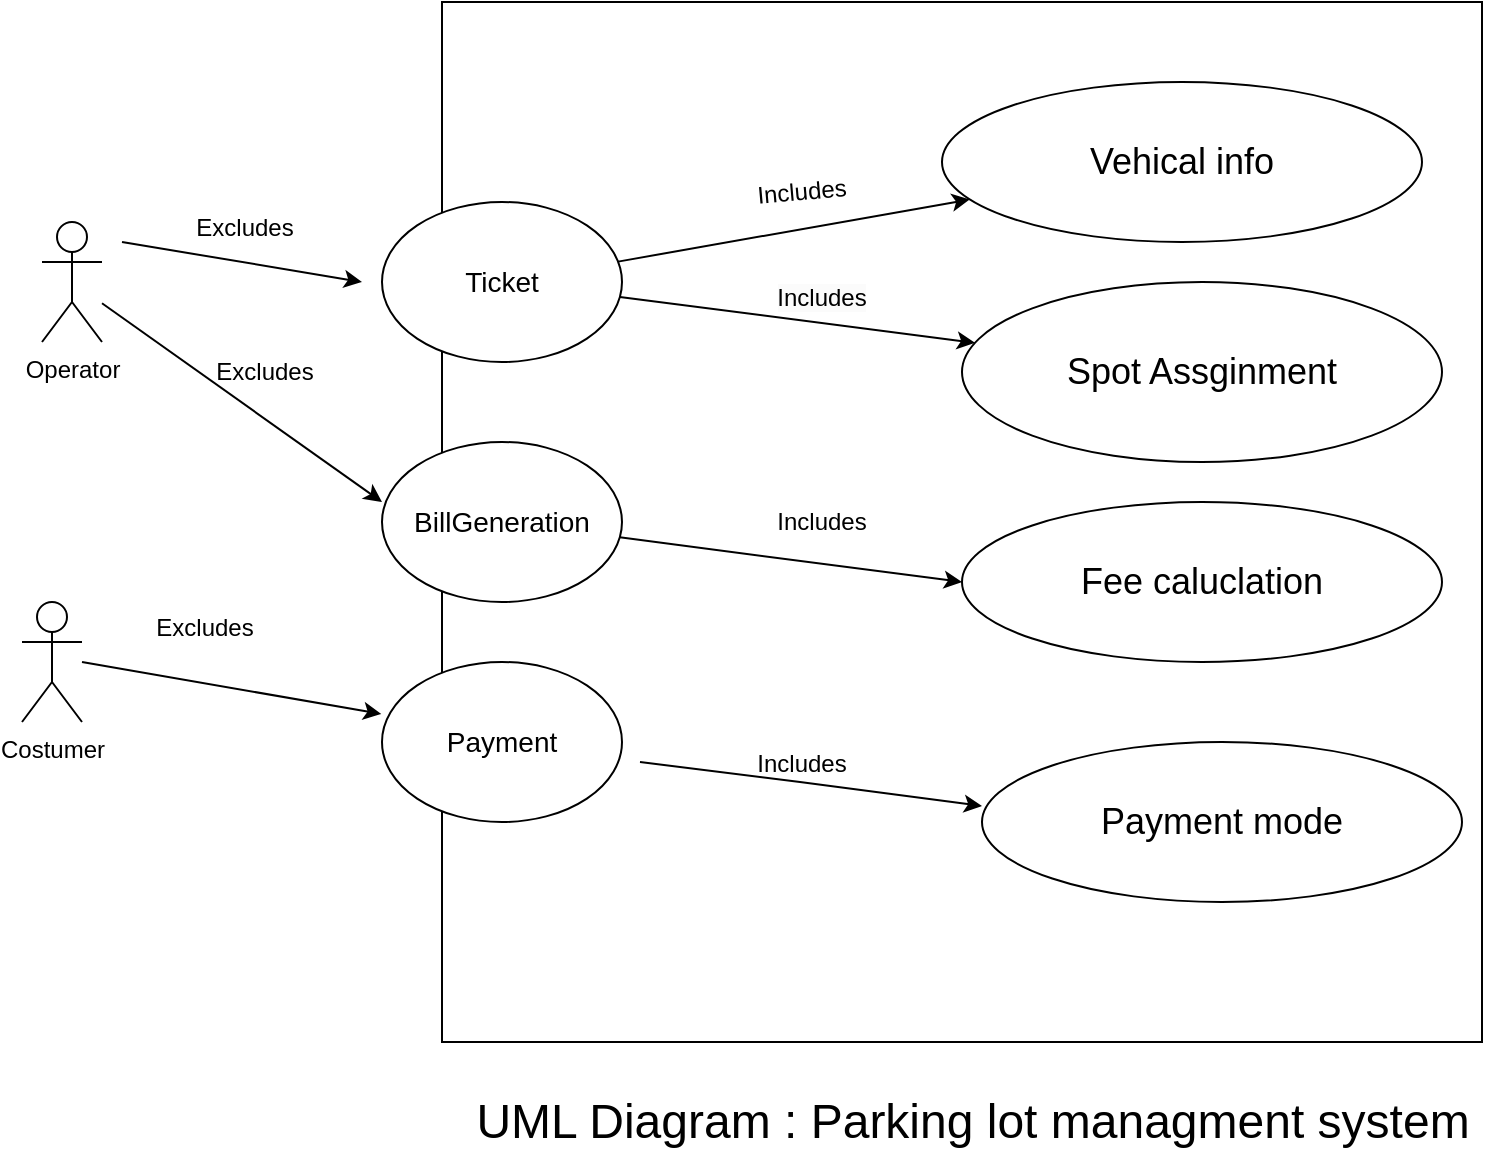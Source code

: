 <mxfile version="24.2.2" type="device">
  <diagram name="Page-1" id="e7e014a7-5840-1c2e-5031-d8a46d1fe8dd">
    <mxGraphModel dx="1567" dy="703" grid="1" gridSize="10" guides="1" tooltips="1" connect="1" arrows="1" fold="1" page="1" pageScale="1" pageWidth="1169" pageHeight="826" background="none" math="0" shadow="0">
      <root>
        <mxCell id="0" />
        <mxCell id="1" parent="0" />
        <mxCell id="DmGnlvQNjDn2wmJuMb9q-41" value="" style="whiteSpace=wrap;html=1;aspect=fixed;" vertex="1" parent="1">
          <mxGeometry x="570" y="430" width="520" height="520" as="geometry" />
        </mxCell>
        <mxCell id="DmGnlvQNjDn2wmJuMb9q-42" value="&lt;font style=&quot;font-size: 14px;&quot;&gt;Ticket&lt;/font&gt;" style="ellipse;whiteSpace=wrap;html=1;" vertex="1" parent="1">
          <mxGeometry x="540" y="530" width="120" height="80" as="geometry" />
        </mxCell>
        <mxCell id="DmGnlvQNjDn2wmJuMb9q-43" value="&lt;font style=&quot;font-size: 14px;&quot;&gt;BillGeneration&lt;/font&gt;" style="ellipse;whiteSpace=wrap;html=1;" vertex="1" parent="1">
          <mxGeometry x="540" y="650" width="120" height="80" as="geometry" />
        </mxCell>
        <mxCell id="DmGnlvQNjDn2wmJuMb9q-44" value="&lt;font style=&quot;font-size: 14px;&quot;&gt;Payment&lt;/font&gt;" style="ellipse;whiteSpace=wrap;html=1;" vertex="1" parent="1">
          <mxGeometry x="540" y="760" width="120" height="80" as="geometry" />
        </mxCell>
        <mxCell id="DmGnlvQNjDn2wmJuMb9q-45" value="&lt;font style=&quot;font-size: 18px;&quot;&gt;Spot Assginment&lt;/font&gt;" style="ellipse;whiteSpace=wrap;html=1;" vertex="1" parent="1">
          <mxGeometry x="830" y="570" width="240" height="90" as="geometry" />
        </mxCell>
        <mxCell id="DmGnlvQNjDn2wmJuMb9q-47" value="&lt;font style=&quot;font-size: 18px;&quot;&gt;Vehical info&lt;/font&gt;" style="ellipse;whiteSpace=wrap;html=1;" vertex="1" parent="1">
          <mxGeometry x="820" y="470" width="240" height="80" as="geometry" />
        </mxCell>
        <mxCell id="DmGnlvQNjDn2wmJuMb9q-48" value="&lt;font style=&quot;font-size: 18px;&quot;&gt;Fee caluclation&lt;/font&gt;" style="ellipse;whiteSpace=wrap;html=1;" vertex="1" parent="1">
          <mxGeometry x="830" y="680" width="240" height="80" as="geometry" />
        </mxCell>
        <mxCell id="DmGnlvQNjDn2wmJuMb9q-50" value="&lt;font style=&quot;font-size: 18px;&quot;&gt;Payment mode&lt;/font&gt;" style="ellipse;whiteSpace=wrap;html=1;" vertex="1" parent="1">
          <mxGeometry x="840" y="800" width="240" height="80" as="geometry" />
        </mxCell>
        <mxCell id="DmGnlvQNjDn2wmJuMb9q-52" value="" style="endArrow=classic;html=1;rounded=0;" edge="1" parent="1" source="DmGnlvQNjDn2wmJuMb9q-42" target="DmGnlvQNjDn2wmJuMb9q-47">
          <mxGeometry width="50" height="50" relative="1" as="geometry">
            <mxPoint x="770" y="740" as="sourcePoint" />
            <mxPoint x="820" y="690" as="targetPoint" />
            <Array as="points" />
          </mxGeometry>
        </mxCell>
        <mxCell id="DmGnlvQNjDn2wmJuMb9q-53" value="" style="endArrow=classic;html=1;rounded=0;" edge="1" parent="1" source="DmGnlvQNjDn2wmJuMb9q-42" target="DmGnlvQNjDn2wmJuMb9q-45">
          <mxGeometry width="50" height="50" relative="1" as="geometry">
            <mxPoint x="770" y="740" as="sourcePoint" />
            <mxPoint x="820" y="690" as="targetPoint" />
            <Array as="points" />
          </mxGeometry>
        </mxCell>
        <mxCell id="DmGnlvQNjDn2wmJuMb9q-54" value="Includes" style="text;html=1;align=center;verticalAlign=middle;whiteSpace=wrap;rounded=0;rotation=-5;" vertex="1" parent="1">
          <mxGeometry x="720" y="510" width="60" height="30" as="geometry" />
        </mxCell>
        <mxCell id="DmGnlvQNjDn2wmJuMb9q-55" value="&#xa;&lt;span style=&quot;color: rgb(0, 0, 0); font-family: Helvetica; font-size: 12px; font-style: normal; font-variant-ligatures: normal; font-variant-caps: normal; font-weight: 400; letter-spacing: normal; orphans: 2; text-align: center; text-indent: 0px; text-transform: none; white-space: normal; widows: 2; word-spacing: 0px; -webkit-text-stroke-width: 0px; background-color: rgb(251, 251, 251); text-decoration-thickness: initial; text-decoration-style: initial; text-decoration-color: initial; display: inline !important; float: none;&quot;&gt;Includes&lt;/span&gt;&#xa;&#xa;" style="text;html=1;align=center;verticalAlign=middle;whiteSpace=wrap;rounded=0;" vertex="1" parent="1">
          <mxGeometry x="730" y="570" width="60" height="30" as="geometry" />
        </mxCell>
        <mxCell id="DmGnlvQNjDn2wmJuMb9q-56" value="" style="endArrow=classic;html=1;rounded=0;entryX=0;entryY=0.5;entryDx=0;entryDy=0;" edge="1" parent="1" source="DmGnlvQNjDn2wmJuMb9q-43" target="DmGnlvQNjDn2wmJuMb9q-48">
          <mxGeometry width="50" height="50" relative="1" as="geometry">
            <mxPoint x="770" y="740" as="sourcePoint" />
            <mxPoint x="820" y="690" as="targetPoint" />
          </mxGeometry>
        </mxCell>
        <mxCell id="DmGnlvQNjDn2wmJuMb9q-58" value="" style="endArrow=classic;html=1;rounded=0;entryX=0;entryY=0.5;entryDx=0;entryDy=0;" edge="1" parent="1">
          <mxGeometry width="50" height="50" relative="1" as="geometry">
            <mxPoint x="669" y="810" as="sourcePoint" />
            <mxPoint x="840" y="832" as="targetPoint" />
            <Array as="points">
              <mxPoint x="749" y="820" />
            </Array>
          </mxGeometry>
        </mxCell>
        <mxCell id="DmGnlvQNjDn2wmJuMb9q-59" value="Includes" style="text;html=1;align=center;verticalAlign=middle;whiteSpace=wrap;rounded=0;" vertex="1" parent="1">
          <mxGeometry x="730" y="675" width="60" height="30" as="geometry" />
        </mxCell>
        <mxCell id="DmGnlvQNjDn2wmJuMb9q-61" value="Includes" style="text;html=1;align=center;verticalAlign=middle;whiteSpace=wrap;rounded=0;" vertex="1" parent="1">
          <mxGeometry x="720" y="796" width="60" height="30" as="geometry" />
        </mxCell>
        <mxCell id="DmGnlvQNjDn2wmJuMb9q-62" value="Operator" style="shape=umlActor;verticalLabelPosition=bottom;verticalAlign=top;html=1;outlineConnect=0;" vertex="1" parent="1">
          <mxGeometry x="370" y="540" width="30" height="60" as="geometry" />
        </mxCell>
        <mxCell id="DmGnlvQNjDn2wmJuMb9q-63" value="Costumer" style="shape=umlActor;verticalLabelPosition=bottom;verticalAlign=top;html=1;outlineConnect=0;" vertex="1" parent="1">
          <mxGeometry x="360" y="730" width="30" height="60" as="geometry" />
        </mxCell>
        <mxCell id="DmGnlvQNjDn2wmJuMb9q-69" value="" style="endArrow=classic;html=1;rounded=0;" edge="1" parent="1" source="DmGnlvQNjDn2wmJuMb9q-62">
          <mxGeometry width="50" height="50" relative="1" as="geometry">
            <mxPoint x="430" y="650" as="sourcePoint" />
            <mxPoint x="540" y="680" as="targetPoint" />
          </mxGeometry>
        </mxCell>
        <mxCell id="DmGnlvQNjDn2wmJuMb9q-72" value="" style="endArrow=classic;html=1;rounded=0;entryX=-0.003;entryY=0.325;entryDx=0;entryDy=0;entryPerimeter=0;" edge="1" parent="1" target="DmGnlvQNjDn2wmJuMb9q-44">
          <mxGeometry width="50" height="50" relative="1" as="geometry">
            <mxPoint x="390" y="760" as="sourcePoint" />
            <mxPoint x="440" y="710" as="targetPoint" />
          </mxGeometry>
        </mxCell>
        <mxCell id="DmGnlvQNjDn2wmJuMb9q-78" value="" style="endArrow=classic;html=1;rounded=0;" edge="1" parent="1">
          <mxGeometry width="50" height="50" relative="1" as="geometry">
            <mxPoint x="410" y="550" as="sourcePoint" />
            <mxPoint x="530" y="570" as="targetPoint" />
          </mxGeometry>
        </mxCell>
        <mxCell id="DmGnlvQNjDn2wmJuMb9q-79" value="Excludes" style="text;html=1;align=center;verticalAlign=middle;resizable=0;points=[];autosize=1;strokeColor=none;fillColor=none;" vertex="1" parent="1">
          <mxGeometry x="436" y="528" width="70" height="30" as="geometry" />
        </mxCell>
        <mxCell id="DmGnlvQNjDn2wmJuMb9q-80" value="Excludes" style="text;html=1;align=center;verticalAlign=middle;resizable=0;points=[];autosize=1;strokeColor=none;fillColor=none;" vertex="1" parent="1">
          <mxGeometry x="446" y="600" width="70" height="30" as="geometry" />
        </mxCell>
        <mxCell id="DmGnlvQNjDn2wmJuMb9q-81" value="Excludes" style="text;html=1;align=center;verticalAlign=middle;resizable=0;points=[];autosize=1;strokeColor=none;fillColor=none;" vertex="1" parent="1">
          <mxGeometry x="416" y="728" width="70" height="30" as="geometry" />
        </mxCell>
        <mxCell id="DmGnlvQNjDn2wmJuMb9q-82" value="&lt;font style=&quot;font-size: 24px;&quot;&gt;UML Diagram : Parking lot managment system&lt;/font&gt;" style="text;html=1;align=center;verticalAlign=middle;resizable=0;points=[];autosize=1;strokeColor=none;fillColor=none;" vertex="1" parent="1">
          <mxGeometry x="580" y="970" width="510" height="40" as="geometry" />
        </mxCell>
      </root>
    </mxGraphModel>
  </diagram>
</mxfile>
